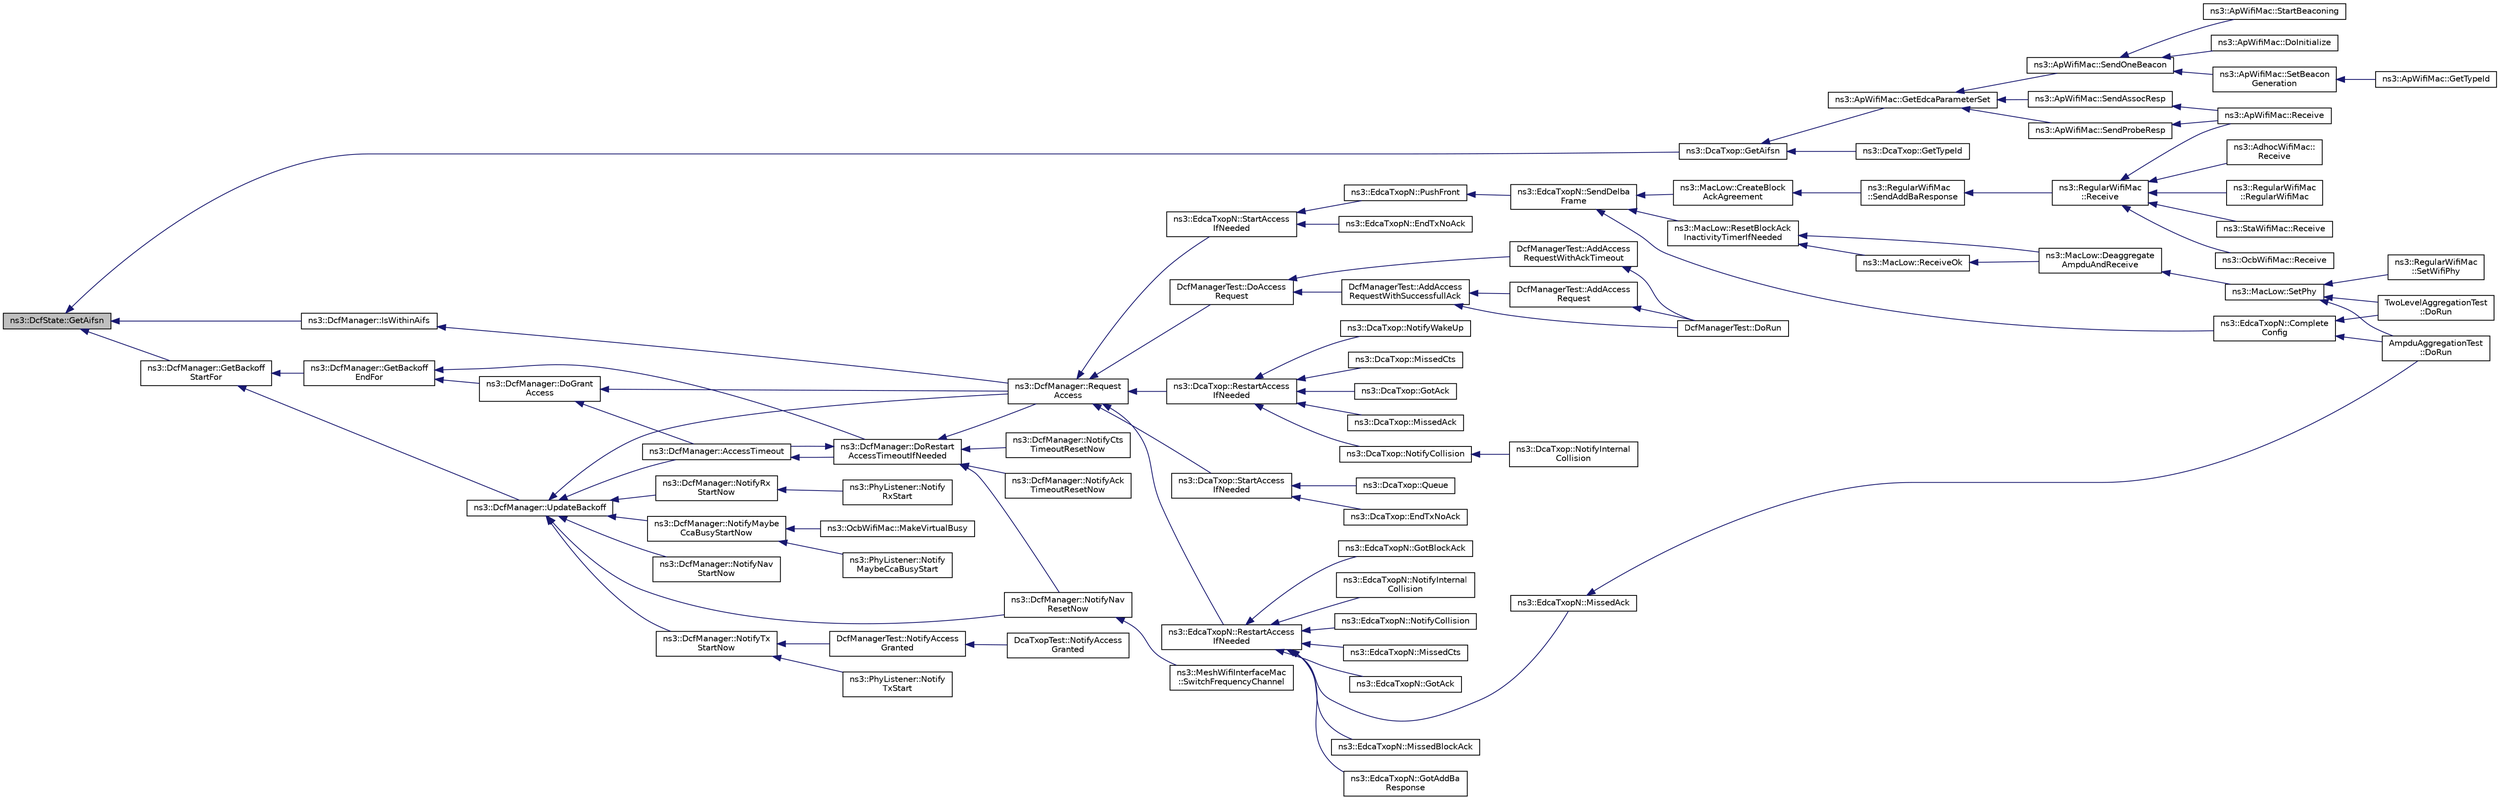 digraph "ns3::DcfState::GetAifsn"
{
  edge [fontname="Helvetica",fontsize="10",labelfontname="Helvetica",labelfontsize="10"];
  node [fontname="Helvetica",fontsize="10",shape=record];
  rankdir="LR";
  Node1 [label="ns3::DcfState::GetAifsn",height=0.2,width=0.4,color="black", fillcolor="grey75", style="filled", fontcolor="black"];
  Node1 -> Node2 [dir="back",color="midnightblue",fontsize="10",style="solid"];
  Node2 [label="ns3::DcaTxop::GetAifsn",height=0.2,width=0.4,color="black", fillcolor="white", style="filled",URL="$d3/d74/classns3_1_1DcaTxop.html#a24cca5cd75c506940a47f8e4cf87c2c1"];
  Node2 -> Node3 [dir="back",color="midnightblue",fontsize="10",style="solid"];
  Node3 [label="ns3::ApWifiMac::GetEdcaParameterSet",height=0.2,width=0.4,color="black", fillcolor="white", style="filled",URL="$d0/d51/classns3_1_1ApWifiMac.html#a6b29faae7352877a1aa97a2146725ff5"];
  Node3 -> Node4 [dir="back",color="midnightblue",fontsize="10",style="solid"];
  Node4 [label="ns3::ApWifiMac::SendProbeResp",height=0.2,width=0.4,color="black", fillcolor="white", style="filled",URL="$d0/d51/classns3_1_1ApWifiMac.html#a0a9fcbd87326c5c56644deb3504038df"];
  Node4 -> Node5 [dir="back",color="midnightblue",fontsize="10",style="solid"];
  Node5 [label="ns3::ApWifiMac::Receive",height=0.2,width=0.4,color="black", fillcolor="white", style="filled",URL="$d0/d51/classns3_1_1ApWifiMac.html#ab7e832f29bf91319e3ecdf0de7d5d598"];
  Node3 -> Node6 [dir="back",color="midnightblue",fontsize="10",style="solid"];
  Node6 [label="ns3::ApWifiMac::SendAssocResp",height=0.2,width=0.4,color="black", fillcolor="white", style="filled",URL="$d0/d51/classns3_1_1ApWifiMac.html#a0a36426da94f43b0a9136adf4e58f425"];
  Node6 -> Node5 [dir="back",color="midnightblue",fontsize="10",style="solid"];
  Node3 -> Node7 [dir="back",color="midnightblue",fontsize="10",style="solid"];
  Node7 [label="ns3::ApWifiMac::SendOneBeacon",height=0.2,width=0.4,color="black", fillcolor="white", style="filled",URL="$d0/d51/classns3_1_1ApWifiMac.html#a6c8cbc0fc95f3eaf4840d4ffcf78fac5"];
  Node7 -> Node8 [dir="back",color="midnightblue",fontsize="10",style="solid"];
  Node8 [label="ns3::ApWifiMac::SetBeacon\lGeneration",height=0.2,width=0.4,color="black", fillcolor="white", style="filled",URL="$d0/d51/classns3_1_1ApWifiMac.html#a09ad3b96835cb8fac18783423d3e57a7"];
  Node8 -> Node9 [dir="back",color="midnightblue",fontsize="10",style="solid"];
  Node9 [label="ns3::ApWifiMac::GetTypeId",height=0.2,width=0.4,color="black", fillcolor="white", style="filled",URL="$d0/d51/classns3_1_1ApWifiMac.html#aa7cd3c1ec15889267ab5b5e183b91d2b",tooltip="Get the type ID. "];
  Node7 -> Node10 [dir="back",color="midnightblue",fontsize="10",style="solid"];
  Node10 [label="ns3::ApWifiMac::StartBeaconing",height=0.2,width=0.4,color="black", fillcolor="white", style="filled",URL="$d0/d51/classns3_1_1ApWifiMac.html#ae26ad921c3064d5e174c27860c41dfdd"];
  Node7 -> Node11 [dir="back",color="midnightblue",fontsize="10",style="solid"];
  Node11 [label="ns3::ApWifiMac::DoInitialize",height=0.2,width=0.4,color="black", fillcolor="white", style="filled",URL="$d0/d51/classns3_1_1ApWifiMac.html#a398b0e04d5c31b7459358a459beff098"];
  Node2 -> Node12 [dir="back",color="midnightblue",fontsize="10",style="solid"];
  Node12 [label="ns3::DcaTxop::GetTypeId",height=0.2,width=0.4,color="black", fillcolor="white", style="filled",URL="$d3/d74/classns3_1_1DcaTxop.html#ae830b7744456e7e1aa6e4bbf49042226",tooltip="Get the type ID. "];
  Node1 -> Node13 [dir="back",color="midnightblue",fontsize="10",style="solid"];
  Node13 [label="ns3::DcfManager::IsWithinAifs",height=0.2,width=0.4,color="black", fillcolor="white", style="filled",URL="$de/d60/classns3_1_1DcfManager.html#a77fe675d87a17ce5d6a858badb5e4c74"];
  Node13 -> Node14 [dir="back",color="midnightblue",fontsize="10",style="solid"];
  Node14 [label="ns3::DcfManager::Request\lAccess",height=0.2,width=0.4,color="black", fillcolor="white", style="filled",URL="$de/d60/classns3_1_1DcfManager.html#a34f321cc7651b9bc9ac254af83521363"];
  Node14 -> Node15 [dir="back",color="midnightblue",fontsize="10",style="solid"];
  Node15 [label="ns3::DcaTxop::RestartAccess\lIfNeeded",height=0.2,width=0.4,color="black", fillcolor="white", style="filled",URL="$d3/d74/classns3_1_1DcaTxop.html#a65407479debe7f98691c133c6e325c19"];
  Node15 -> Node16 [dir="back",color="midnightblue",fontsize="10",style="solid"];
  Node16 [label="ns3::DcaTxop::NotifyCollision",height=0.2,width=0.4,color="black", fillcolor="white", style="filled",URL="$d3/d74/classns3_1_1DcaTxop.html#a852bfd27ace4922eb7437749a4b6ea0f"];
  Node16 -> Node17 [dir="back",color="midnightblue",fontsize="10",style="solid"];
  Node17 [label="ns3::DcaTxop::NotifyInternal\lCollision",height=0.2,width=0.4,color="black", fillcolor="white", style="filled",URL="$d3/d74/classns3_1_1DcaTxop.html#aad188df940ef1f1efe9ea0685b67a35d"];
  Node15 -> Node18 [dir="back",color="midnightblue",fontsize="10",style="solid"];
  Node18 [label="ns3::DcaTxop::NotifyWakeUp",height=0.2,width=0.4,color="black", fillcolor="white", style="filled",URL="$d3/d74/classns3_1_1DcaTxop.html#ae5e42a39be0fc0fd8796df97f7bd19b6"];
  Node15 -> Node19 [dir="back",color="midnightblue",fontsize="10",style="solid"];
  Node19 [label="ns3::DcaTxop::MissedCts",height=0.2,width=0.4,color="black", fillcolor="white", style="filled",URL="$d3/d74/classns3_1_1DcaTxop.html#af27914f05cda12aa0fc6245f054c45bd"];
  Node15 -> Node20 [dir="back",color="midnightblue",fontsize="10",style="solid"];
  Node20 [label="ns3::DcaTxop::GotAck",height=0.2,width=0.4,color="black", fillcolor="white", style="filled",URL="$d3/d74/classns3_1_1DcaTxop.html#ae886b71f06cb39fd4affb03576fd3701"];
  Node15 -> Node21 [dir="back",color="midnightblue",fontsize="10",style="solid"];
  Node21 [label="ns3::DcaTxop::MissedAck",height=0.2,width=0.4,color="black", fillcolor="white", style="filled",URL="$d3/d74/classns3_1_1DcaTxop.html#ad3e81e84ae17a53ba12407f5954ca96a"];
  Node14 -> Node22 [dir="back",color="midnightblue",fontsize="10",style="solid"];
  Node22 [label="ns3::DcaTxop::StartAccess\lIfNeeded",height=0.2,width=0.4,color="black", fillcolor="white", style="filled",URL="$d3/d74/classns3_1_1DcaTxop.html#a85315ad3ea316cc583603e4be29abefc"];
  Node22 -> Node23 [dir="back",color="midnightblue",fontsize="10",style="solid"];
  Node23 [label="ns3::DcaTxop::Queue",height=0.2,width=0.4,color="black", fillcolor="white", style="filled",URL="$d3/d74/classns3_1_1DcaTxop.html#a81822147a9d3f8db1759e4cb5d568f7c"];
  Node22 -> Node24 [dir="back",color="midnightblue",fontsize="10",style="solid"];
  Node24 [label="ns3::DcaTxop::EndTxNoAck",height=0.2,width=0.4,color="black", fillcolor="white", style="filled",URL="$d3/d74/classns3_1_1DcaTxop.html#a49f0531900461b87bd1065780ae4caae"];
  Node14 -> Node25 [dir="back",color="midnightblue",fontsize="10",style="solid"];
  Node25 [label="ns3::EdcaTxopN::RestartAccess\lIfNeeded",height=0.2,width=0.4,color="black", fillcolor="white", style="filled",URL="$dc/db8/classns3_1_1EdcaTxopN.html#a83b65be22340dc3f27d08a453cf3831f"];
  Node25 -> Node26 [dir="back",color="midnightblue",fontsize="10",style="solid"];
  Node26 [label="ns3::EdcaTxopN::NotifyInternal\lCollision",height=0.2,width=0.4,color="black", fillcolor="white", style="filled",URL="$dc/db8/classns3_1_1EdcaTxopN.html#a900ab43f62b74939c62121562d1969e2"];
  Node25 -> Node27 [dir="back",color="midnightblue",fontsize="10",style="solid"];
  Node27 [label="ns3::EdcaTxopN::NotifyCollision",height=0.2,width=0.4,color="black", fillcolor="white", style="filled",URL="$dc/db8/classns3_1_1EdcaTxopN.html#aa9dd10b3b7236f93d7461b174888e2a8"];
  Node25 -> Node28 [dir="back",color="midnightblue",fontsize="10",style="solid"];
  Node28 [label="ns3::EdcaTxopN::MissedCts",height=0.2,width=0.4,color="black", fillcolor="white", style="filled",URL="$dc/db8/classns3_1_1EdcaTxopN.html#ab6f7016d503472174ce9fef2fd45de8e"];
  Node25 -> Node29 [dir="back",color="midnightblue",fontsize="10",style="solid"];
  Node29 [label="ns3::EdcaTxopN::GotAck",height=0.2,width=0.4,color="black", fillcolor="white", style="filled",URL="$dc/db8/classns3_1_1EdcaTxopN.html#acd117ddd03aa1b3abac3bca9830ee895"];
  Node25 -> Node30 [dir="back",color="midnightblue",fontsize="10",style="solid"];
  Node30 [label="ns3::EdcaTxopN::MissedAck",height=0.2,width=0.4,color="black", fillcolor="white", style="filled",URL="$dc/db8/classns3_1_1EdcaTxopN.html#ad16ece50ac2937e5cdfeae010d4b5c88"];
  Node30 -> Node31 [dir="back",color="midnightblue",fontsize="10",style="solid"];
  Node31 [label="AmpduAggregationTest\l::DoRun",height=0.2,width=0.4,color="black", fillcolor="white", style="filled",URL="$d2/db5/classAmpduAggregationTest.html#a7414dc8d4dd982ab4c1eaadb5b2c693d",tooltip="Implementation to actually run this TestCase. "];
  Node25 -> Node32 [dir="back",color="midnightblue",fontsize="10",style="solid"];
  Node32 [label="ns3::EdcaTxopN::MissedBlockAck",height=0.2,width=0.4,color="black", fillcolor="white", style="filled",URL="$dc/db8/classns3_1_1EdcaTxopN.html#a91aae2c1ab764e8e4cb857ef97fa235b"];
  Node25 -> Node33 [dir="back",color="midnightblue",fontsize="10",style="solid"];
  Node33 [label="ns3::EdcaTxopN::GotAddBa\lResponse",height=0.2,width=0.4,color="black", fillcolor="white", style="filled",URL="$dc/db8/classns3_1_1EdcaTxopN.html#ac3089ca4272d45b23293a7481e0922e0"];
  Node25 -> Node34 [dir="back",color="midnightblue",fontsize="10",style="solid"];
  Node34 [label="ns3::EdcaTxopN::GotBlockAck",height=0.2,width=0.4,color="black", fillcolor="white", style="filled",URL="$dc/db8/classns3_1_1EdcaTxopN.html#a36c24d5a9717893466eaadda6bd66cc5"];
  Node14 -> Node35 [dir="back",color="midnightblue",fontsize="10",style="solid"];
  Node35 [label="ns3::EdcaTxopN::StartAccess\lIfNeeded",height=0.2,width=0.4,color="black", fillcolor="white", style="filled",URL="$dc/db8/classns3_1_1EdcaTxopN.html#a28a7052f217ed15058697197350d9801"];
  Node35 -> Node36 [dir="back",color="midnightblue",fontsize="10",style="solid"];
  Node36 [label="ns3::EdcaTxopN::EndTxNoAck",height=0.2,width=0.4,color="black", fillcolor="white", style="filled",URL="$dc/db8/classns3_1_1EdcaTxopN.html#a380e84736ede287cc8d26c1012828412"];
  Node35 -> Node37 [dir="back",color="midnightblue",fontsize="10",style="solid"];
  Node37 [label="ns3::EdcaTxopN::PushFront",height=0.2,width=0.4,color="black", fillcolor="white", style="filled",URL="$dc/db8/classns3_1_1EdcaTxopN.html#a4ff1922de0b92b5f6a9104b714d82c0b"];
  Node37 -> Node38 [dir="back",color="midnightblue",fontsize="10",style="solid"];
  Node38 [label="ns3::EdcaTxopN::SendDelba\lFrame",height=0.2,width=0.4,color="black", fillcolor="white", style="filled",URL="$dc/db8/classns3_1_1EdcaTxopN.html#a3a14d846328f0d5447f44d7c2f3c607e"];
  Node38 -> Node39 [dir="back",color="midnightblue",fontsize="10",style="solid"];
  Node39 [label="ns3::EdcaTxopN::Complete\lConfig",height=0.2,width=0.4,color="black", fillcolor="white", style="filled",URL="$dc/db8/classns3_1_1EdcaTxopN.html#aeca53fddb95468e9e56ee452adf8b263"];
  Node39 -> Node31 [dir="back",color="midnightblue",fontsize="10",style="solid"];
  Node39 -> Node40 [dir="back",color="midnightblue",fontsize="10",style="solid"];
  Node40 [label="TwoLevelAggregationTest\l::DoRun",height=0.2,width=0.4,color="black", fillcolor="white", style="filled",URL="$db/d72/classTwoLevelAggregationTest.html#a40c6f5f8be6c48673d0bfd218d95afe0",tooltip="Implementation to actually run this TestCase. "];
  Node38 -> Node41 [dir="back",color="midnightblue",fontsize="10",style="solid"];
  Node41 [label="ns3::MacLow::CreateBlock\lAckAgreement",height=0.2,width=0.4,color="black", fillcolor="white", style="filled",URL="$d3/da6/classns3_1_1MacLow.html#ab70f7f727b5f9e1e1357a73e29ba7f82"];
  Node41 -> Node42 [dir="back",color="midnightblue",fontsize="10",style="solid"];
  Node42 [label="ns3::RegularWifiMac\l::SendAddBaResponse",height=0.2,width=0.4,color="black", fillcolor="white", style="filled",URL="$df/db9/classns3_1_1RegularWifiMac.html#a7f68e740fc48cfc03df7330077af8113"];
  Node42 -> Node43 [dir="back",color="midnightblue",fontsize="10",style="solid"];
  Node43 [label="ns3::RegularWifiMac\l::Receive",height=0.2,width=0.4,color="black", fillcolor="white", style="filled",URL="$df/db9/classns3_1_1RegularWifiMac.html#a9abbbcea65b6dc416ab1b44785c40e9f"];
  Node43 -> Node44 [dir="back",color="midnightblue",fontsize="10",style="solid"];
  Node44 [label="ns3::OcbWifiMac::Receive",height=0.2,width=0.4,color="black", fillcolor="white", style="filled",URL="$d0/dd1/classns3_1_1OcbWifiMac.html#ad025b0fd981998bf3c527a9c4a719962"];
  Node43 -> Node45 [dir="back",color="midnightblue",fontsize="10",style="solid"];
  Node45 [label="ns3::AdhocWifiMac::\lReceive",height=0.2,width=0.4,color="black", fillcolor="white", style="filled",URL="$da/dec/classns3_1_1AdhocWifiMac.html#a5abc017d64f109b0599e9cc123cbfeb8"];
  Node43 -> Node5 [dir="back",color="midnightblue",fontsize="10",style="solid"];
  Node43 -> Node46 [dir="back",color="midnightblue",fontsize="10",style="solid"];
  Node46 [label="ns3::RegularWifiMac\l::RegularWifiMac",height=0.2,width=0.4,color="black", fillcolor="white", style="filled",URL="$df/db9/classns3_1_1RegularWifiMac.html#a56bc0e2b8ecde6fc50e6f8921ce64957"];
  Node43 -> Node47 [dir="back",color="midnightblue",fontsize="10",style="solid"];
  Node47 [label="ns3::StaWifiMac::Receive",height=0.2,width=0.4,color="black", fillcolor="white", style="filled",URL="$de/dbf/classns3_1_1StaWifiMac.html#ac11352c9502acc4b612224fc172c28f8"];
  Node38 -> Node48 [dir="back",color="midnightblue",fontsize="10",style="solid"];
  Node48 [label="ns3::MacLow::ResetBlockAck\lInactivityTimerIfNeeded",height=0.2,width=0.4,color="black", fillcolor="white", style="filled",URL="$d3/da6/classns3_1_1MacLow.html#aafa012c5d2dde80484d6546c802f02f8"];
  Node48 -> Node49 [dir="back",color="midnightblue",fontsize="10",style="solid"];
  Node49 [label="ns3::MacLow::ReceiveOk",height=0.2,width=0.4,color="black", fillcolor="white", style="filled",URL="$d3/da6/classns3_1_1MacLow.html#ade59e3a5e41c6ccbafd93501d7e9fbc0"];
  Node49 -> Node50 [dir="back",color="midnightblue",fontsize="10",style="solid"];
  Node50 [label="ns3::MacLow::Deaggregate\lAmpduAndReceive",height=0.2,width=0.4,color="black", fillcolor="white", style="filled",URL="$d3/da6/classns3_1_1MacLow.html#a7380c5a3adcd88beda938bfa8447d7c5"];
  Node50 -> Node51 [dir="back",color="midnightblue",fontsize="10",style="solid"];
  Node51 [label="ns3::MacLow::SetPhy",height=0.2,width=0.4,color="black", fillcolor="white", style="filled",URL="$d3/da6/classns3_1_1MacLow.html#a1f2c6e12277422c081fa92f8edfe66e8"];
  Node51 -> Node52 [dir="back",color="midnightblue",fontsize="10",style="solid"];
  Node52 [label="ns3::RegularWifiMac\l::SetWifiPhy",height=0.2,width=0.4,color="black", fillcolor="white", style="filled",URL="$df/db9/classns3_1_1RegularWifiMac.html#a28e7c0a23027e1fc16f259e52b197ee9"];
  Node51 -> Node31 [dir="back",color="midnightblue",fontsize="10",style="solid"];
  Node51 -> Node40 [dir="back",color="midnightblue",fontsize="10",style="solid"];
  Node48 -> Node50 [dir="back",color="midnightblue",fontsize="10",style="solid"];
  Node14 -> Node53 [dir="back",color="midnightblue",fontsize="10",style="solid"];
  Node53 [label="DcfManagerTest::DoAccess\lRequest",height=0.2,width=0.4,color="black", fillcolor="white", style="filled",URL="$df/d99/classDcfManagerTest.html#a51da33e9cc1cd9cef470ea06e9b2fb4a"];
  Node53 -> Node54 [dir="back",color="midnightblue",fontsize="10",style="solid"];
  Node54 [label="DcfManagerTest::AddAccess\lRequestWithAckTimeout",height=0.2,width=0.4,color="black", fillcolor="white", style="filled",URL="$df/d99/classDcfManagerTest.html#aac77cbb3419f2760b9695e7b79353aed"];
  Node54 -> Node55 [dir="back",color="midnightblue",fontsize="10",style="solid"];
  Node55 [label="DcfManagerTest::DoRun",height=0.2,width=0.4,color="black", fillcolor="white", style="filled",URL="$df/d99/classDcfManagerTest.html#a390064219f500f8f6934c072a7200cd6",tooltip="Implementation to actually run this TestCase. "];
  Node53 -> Node56 [dir="back",color="midnightblue",fontsize="10",style="solid"];
  Node56 [label="DcfManagerTest::AddAccess\lRequestWithSuccessfullAck",height=0.2,width=0.4,color="black", fillcolor="white", style="filled",URL="$df/d99/classDcfManagerTest.html#a98a7afae46c656a90246728368e2816a"];
  Node56 -> Node57 [dir="back",color="midnightblue",fontsize="10",style="solid"];
  Node57 [label="DcfManagerTest::AddAccess\lRequest",height=0.2,width=0.4,color="black", fillcolor="white", style="filled",URL="$df/d99/classDcfManagerTest.html#a1f016026b88c036eed9ce87bfc32b71a"];
  Node57 -> Node55 [dir="back",color="midnightblue",fontsize="10",style="solid"];
  Node56 -> Node55 [dir="back",color="midnightblue",fontsize="10",style="solid"];
  Node1 -> Node58 [dir="back",color="midnightblue",fontsize="10",style="solid"];
  Node58 [label="ns3::DcfManager::GetBackoff\lStartFor",height=0.2,width=0.4,color="black", fillcolor="white", style="filled",URL="$de/d60/classns3_1_1DcfManager.html#a2c9e42c87d864900d9b1b0b76ea1c2ea"];
  Node58 -> Node59 [dir="back",color="midnightblue",fontsize="10",style="solid"];
  Node59 [label="ns3::DcfManager::GetBackoff\lEndFor",height=0.2,width=0.4,color="black", fillcolor="white", style="filled",URL="$de/d60/classns3_1_1DcfManager.html#a2a7e76982a4ebc1c2df5608efc111c33"];
  Node59 -> Node60 [dir="back",color="midnightblue",fontsize="10",style="solid"];
  Node60 [label="ns3::DcfManager::DoGrant\lAccess",height=0.2,width=0.4,color="black", fillcolor="white", style="filled",URL="$de/d60/classns3_1_1DcfManager.html#ada5b0a54a00b77705d638b6ef457ba13"];
  Node60 -> Node14 [dir="back",color="midnightblue",fontsize="10",style="solid"];
  Node60 -> Node61 [dir="back",color="midnightblue",fontsize="10",style="solid"];
  Node61 [label="ns3::DcfManager::AccessTimeout",height=0.2,width=0.4,color="black", fillcolor="white", style="filled",URL="$de/d60/classns3_1_1DcfManager.html#a7e45f4a0d0869e8d82cb0f6244627738"];
  Node61 -> Node62 [dir="back",color="midnightblue",fontsize="10",style="solid"];
  Node62 [label="ns3::DcfManager::DoRestart\lAccessTimeoutIfNeeded",height=0.2,width=0.4,color="black", fillcolor="white", style="filled",URL="$de/d60/classns3_1_1DcfManager.html#a26764cee2de83e5293284ee40e447506"];
  Node62 -> Node14 [dir="back",color="midnightblue",fontsize="10",style="solid"];
  Node62 -> Node61 [dir="back",color="midnightblue",fontsize="10",style="solid"];
  Node62 -> Node63 [dir="back",color="midnightblue",fontsize="10",style="solid"];
  Node63 [label="ns3::DcfManager::NotifyNav\lResetNow",height=0.2,width=0.4,color="black", fillcolor="white", style="filled",URL="$de/d60/classns3_1_1DcfManager.html#ac0d2e9acdfa5c64eb21c4a298f22072e"];
  Node63 -> Node64 [dir="back",color="midnightblue",fontsize="10",style="solid"];
  Node64 [label="ns3::MeshWifiInterfaceMac\l::SwitchFrequencyChannel",height=0.2,width=0.4,color="black", fillcolor="white", style="filled",URL="$d0/dd8/classns3_1_1MeshWifiInterfaceMac.html#a2d850463970dd7f6d477dd0ecf615e2b"];
  Node62 -> Node65 [dir="back",color="midnightblue",fontsize="10",style="solid"];
  Node65 [label="ns3::DcfManager::NotifyAck\lTimeoutResetNow",height=0.2,width=0.4,color="black", fillcolor="white", style="filled",URL="$de/d60/classns3_1_1DcfManager.html#a624956c19f741c5252ac47dad0d4a77b"];
  Node62 -> Node66 [dir="back",color="midnightblue",fontsize="10",style="solid"];
  Node66 [label="ns3::DcfManager::NotifyCts\lTimeoutResetNow",height=0.2,width=0.4,color="black", fillcolor="white", style="filled",URL="$de/d60/classns3_1_1DcfManager.html#a586699dad4dda7586c06d155db9f099c"];
  Node59 -> Node62 [dir="back",color="midnightblue",fontsize="10",style="solid"];
  Node58 -> Node67 [dir="back",color="midnightblue",fontsize="10",style="solid"];
  Node67 [label="ns3::DcfManager::UpdateBackoff",height=0.2,width=0.4,color="black", fillcolor="white", style="filled",URL="$de/d60/classns3_1_1DcfManager.html#a8fb01b9608eeab857a38935045fd98b8"];
  Node67 -> Node14 [dir="back",color="midnightblue",fontsize="10",style="solid"];
  Node67 -> Node61 [dir="back",color="midnightblue",fontsize="10",style="solid"];
  Node67 -> Node68 [dir="back",color="midnightblue",fontsize="10",style="solid"];
  Node68 [label="ns3::DcfManager::NotifyRx\lStartNow",height=0.2,width=0.4,color="black", fillcolor="white", style="filled",URL="$de/d60/classns3_1_1DcfManager.html#ae0b19d6de8e25bec57366eecc7ddcc07"];
  Node68 -> Node69 [dir="back",color="midnightblue",fontsize="10",style="solid"];
  Node69 [label="ns3::PhyListener::Notify\lRxStart",height=0.2,width=0.4,color="black", fillcolor="white", style="filled",URL="$d4/d0a/classns3_1_1PhyListener.html#afe631afd9702794114c1a1951ae5e448"];
  Node67 -> Node70 [dir="back",color="midnightblue",fontsize="10",style="solid"];
  Node70 [label="ns3::DcfManager::NotifyTx\lStartNow",height=0.2,width=0.4,color="black", fillcolor="white", style="filled",URL="$de/d60/classns3_1_1DcfManager.html#a2d033bea8553f14fd162e8a4217c5eef"];
  Node70 -> Node71 [dir="back",color="midnightblue",fontsize="10",style="solid"];
  Node71 [label="ns3::PhyListener::Notify\lTxStart",height=0.2,width=0.4,color="black", fillcolor="white", style="filled",URL="$d4/d0a/classns3_1_1PhyListener.html#abb3ba3252562c813884760b46aeb0426"];
  Node70 -> Node72 [dir="back",color="midnightblue",fontsize="10",style="solid"];
  Node72 [label="DcfManagerTest::NotifyAccess\lGranted",height=0.2,width=0.4,color="black", fillcolor="white", style="filled",URL="$df/d99/classDcfManagerTest.html#a404e242b28b2a388d3b7e3a057dfe04a"];
  Node72 -> Node73 [dir="back",color="midnightblue",fontsize="10",style="solid"];
  Node73 [label="DcaTxopTest::NotifyAccess\lGranted",height=0.2,width=0.4,color="black", fillcolor="white", style="filled",URL="$dd/d34/classDcaTxopTest.html#a1bf2ad1cbdabe76f516ae825e2212417"];
  Node67 -> Node74 [dir="back",color="midnightblue",fontsize="10",style="solid"];
  Node74 [label="ns3::DcfManager::NotifyMaybe\lCcaBusyStartNow",height=0.2,width=0.4,color="black", fillcolor="white", style="filled",URL="$de/d60/classns3_1_1DcfManager.html#aeff15fe58b41785e1cefa90cafda085e"];
  Node74 -> Node75 [dir="back",color="midnightblue",fontsize="10",style="solid"];
  Node75 [label="ns3::OcbWifiMac::MakeVirtualBusy",height=0.2,width=0.4,color="black", fillcolor="white", style="filled",URL="$d0/dd1/classns3_1_1OcbWifiMac.html#ab7719e7ccdc4cbfd99a802e7694ed6d1"];
  Node74 -> Node76 [dir="back",color="midnightblue",fontsize="10",style="solid"];
  Node76 [label="ns3::PhyListener::Notify\lMaybeCcaBusyStart",height=0.2,width=0.4,color="black", fillcolor="white", style="filled",URL="$d4/d0a/classns3_1_1PhyListener.html#a9426df05b7b07a9b4abc4a0888259d7b"];
  Node67 -> Node63 [dir="back",color="midnightblue",fontsize="10",style="solid"];
  Node67 -> Node77 [dir="back",color="midnightblue",fontsize="10",style="solid"];
  Node77 [label="ns3::DcfManager::NotifyNav\lStartNow",height=0.2,width=0.4,color="black", fillcolor="white", style="filled",URL="$de/d60/classns3_1_1DcfManager.html#acc2c29c484980d070d562b3863fdf83a"];
}
